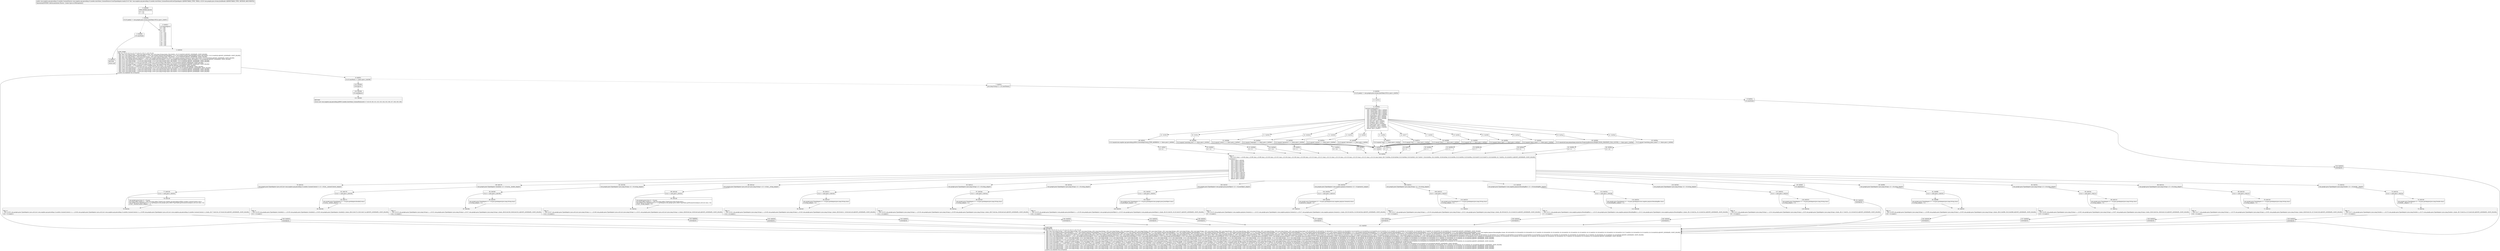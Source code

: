 digraph "CFG forcom.mapbox.api.geocoding.v5.models.AutoValue_CarmenFeature.GsonTypeAdapter.read(Lcom\/google\/gson\/stream\/JsonReader;)Lcom\/mapbox\/api\/geocoding\/v5\/models\/CarmenFeature;" {
Node_0 [shape=record,label="{0\:\ 0x0000|MTH_ENTER_BLOCK\l|r0 = r21\lr1 = r22\l}"];
Node_1 [shape=record,label="{1\:\ 0x000b|if (r22.peek() != com.google.gson.stream.JsonToken.NULL) goto L_0x0011\l}"];
Node_2 [shape=record,label="{2\:\ 0x000d|r22.nextNull()\l}"];
Node_3 [shape=record,label="{3\:\ 0x0010|RETURN\l|return null\l}"];
Node_4 [shape=record,label="{4\:\ 0x0011|r22.beginObject()\lr6 = null\lr7 = null\lr8 = null\lr9 = null\lr10 = null\lr11 = null\lr12 = null\lr13 = null\lr14 = null\lr15 = null\lr16 = null\lr17 = null\lr18 = null\lr19 = null\lr20 = null\l}"];
Node_5 [shape=record,label="{5\:\ 0x0028|LOOP_START\lPHI: r6 r7 r8 r9 r10 r11 r12 r13 r14 r15 r16 r17 r18 r19 r20 \l  PHI: (r6v1 java.lang.String) = (r6v0 java.lang.String), (r6v2 java.lang.String) binds: [B:4:0x0011, B:122:0x0028] A[DONT_GENERATE, DONT_INLINE]\l  PHI: (r7v1 com.mapbox.geojson.BoundingBox) = (r7v0 com.mapbox.geojson.BoundingBox), (r7v2 com.mapbox.geojson.BoundingBox) binds: [B:4:0x0011, B:122:0x0028] A[DONT_GENERATE, DONT_INLINE]\l  PHI: (r8v1 java.lang.String) = (r8v0 java.lang.String), (r8v2 java.lang.String) binds: [B:4:0x0011, B:122:0x0028] A[DONT_GENERATE, DONT_INLINE]\l  PHI: (r9v1 com.mapbox.geojson.Geometry) = (r9v0 com.mapbox.geojson.Geometry), (r9v2 com.mapbox.geojson.Geometry) binds: [B:4:0x0011, B:122:0x0028] A[DONT_GENERATE, DONT_INLINE]\l  PHI: (r10v1 com.google.gson.JsonObject) = (r10v0 com.google.gson.JsonObject), (r10v2 com.google.gson.JsonObject) binds: [B:4:0x0011, B:122:0x0028] A[DONT_GENERATE, DONT_INLINE]\l  PHI: (r11v1 java.lang.String) = (r11v0 java.lang.String), (r11v2 java.lang.String) binds: [B:4:0x0011, B:122:0x0028] A[DONT_GENERATE, DONT_INLINE]\l  PHI: (r12v1 java.lang.String) = (r12v0 java.lang.String), (r12v2 java.lang.String) binds: [B:4:0x0011, B:122:0x0028] A[DONT_GENERATE, DONT_INLINE]\l  PHI: (r13v1 java.util.List) = (r13v0 java.util.List), (r13v2 java.util.List) binds: [B:4:0x0011, B:122:0x0028] A[DONT_GENERATE, DONT_INLINE]\l  PHI: (r14v1 java.lang.String) = (r14v0 java.lang.String), (r14v2 java.lang.String) binds: [B:4:0x0011, B:122:0x0028] A[DONT_GENERATE, DONT_INLINE]\l  PHI: (r15v1 double[]) = (r15v0 double[]), (r15v2 double[]) binds: [B:4:0x0011, B:122:0x0028] A[DONT_GENERATE, DONT_INLINE]\l  PHI: (r16v1 java.util.List) = (r16v0 java.util.List), (r16v2 java.util.List) binds: [B:4:0x0011, B:122:0x0028] A[DONT_GENERATE, DONT_INLINE]\l  PHI: (r17v1 java.lang.Double) = (r17v0 java.lang.Double), (r17v2 java.lang.Double) binds: [B:4:0x0011, B:122:0x0028] A[DONT_GENERATE, DONT_INLINE]\l  PHI: (r18v1 java.lang.String) = (r18v0 java.lang.String), (r18v2 java.lang.String) binds: [B:4:0x0011, B:122:0x0028] A[DONT_GENERATE, DONT_INLINE]\l  PHI: (r19v1 java.lang.String) = (r19v0 java.lang.String), (r19v2 java.lang.String) binds: [B:4:0x0011, B:122:0x0028] A[DONT_GENERATE, DONT_INLINE]\l  PHI: (r20v1 java.lang.String) = (r20v0 java.lang.String), (r20v2 java.lang.String) binds: [B:4:0x0011, B:122:0x0028] A[DONT_GENERATE, DONT_INLINE]\lLOOP:0: B:5:0x0028\-\>B:122:0x0028\l}"];
Node_6 [shape=record,label="{6\:\ 0x002c|if (r22.hasNext() == false) goto L_0x0266\l}"];
Node_7 [shape=record,label="{7\:\ 0x002e|java.lang.String r2 = r22.nextName()\l}"];
Node_8 [shape=record,label="{8\:\ 0x0038|if (r22.peek() != com.google.gson.stream.JsonToken.NULL) goto L_0x003e\l}"];
Node_9 [shape=record,label="{9\:\ 0x003a|r22.nextNull()\l}"];
Node_10 [shape=record,label="{10\:\ 0x003e}"];
Node_11 [shape=record,label="{11\:\ 0x0044|switch(r2.hashCode()) \{\l    case \-1613589672: goto L_0x00e0;\l    case \-1364013995: goto L_0x00d5;\l    case \-1351923665: goto L_0x00ca;\l    case \-1147692044: goto L_0x00bf;\l    case \-1072291771: goto L_0x00b4;\l    case \-926053069: goto L_0x00aa;\l    case \-266148157: goto L_0x00a0;\l    case \-265946254: goto L_0x0096;\l    case 3355: goto L_0x008c;\l    case 3017257: goto L_0x0082;\l    case 3556653: goto L_0x0077;\l    case 3575610: goto L_0x006c;\l    case 108474201: goto L_0x0060;\l    case 951530927: goto L_0x0054;\l    case 1846020210: goto L_0x0049;\l    default: goto L_0x0047;\l\}\l}"];
Node_12 [shape=record,label="{12\:\ 0x0049}"];
Node_13 [shape=record,label="{13\:\ 0x004f|if (r2.equals(\"geometry\") == false) goto L_0x00eb\l}"];
Node_14 [shape=record,label="{14\:\ 0x0051|r2 = 3\l}"];
Node_15 [shape=record,label="{15\:\ 0x0054}"];
Node_16 [shape=record,label="{16\:\ 0x005a|if (r2.equals(\"context\") == false) goto L_0x00eb\l}"];
Node_17 [shape=record,label="{17\:\ 0x005c|r2 = 10\l}"];
Node_18 [shape=record,label="{18\:\ 0x0060}"];
Node_19 [shape=record,label="{19\:\ 0x0066|if (r2.equals(\"relevance\") == false) goto L_0x00eb\l}"];
Node_20 [shape=record,label="{20\:\ 0x0068|r2 = 11\l}"];
Node_21 [shape=record,label="{21\:\ 0x006c}"];
Node_22 [shape=record,label="{22\:\ 0x0072|if (r2.equals(\"type\") == false) goto L_0x00eb\l}"];
Node_23 [shape=record,label="{23\:\ 0x0074|r2 = 0\l}"];
Node_24 [shape=record,label="{24\:\ 0x0077}"];
Node_25 [shape=record,label="{25\:\ 0x007d|if (r2.equals(\"text\") == false) goto L_0x00eb\l}"];
Node_26 [shape=record,label="{26\:\ 0x007f|r2 = 5\l}"];
Node_27 [shape=record,label="{27\:\ 0x0082}"];
Node_28 [shape=record,label="{28\:\ 0x0088|if (r2.equals(\"bbox\") == false) goto L_0x00eb\l}"];
Node_29 [shape=record,label="{29\:\ 0x008a|r2 = 1\l}"];
Node_30 [shape=record,label="{30\:\ 0x008c}"];
Node_31 [shape=record,label="{31\:\ 0x0092|if (r2.equals(\"id\") == false) goto L_0x00eb\l}"];
Node_32 [shape=record,label="{32\:\ 0x0094|r2 = 2\l}"];
Node_33 [shape=record,label="{33\:\ 0x0096}"];
Node_34 [shape=record,label="{34\:\ 0x009c|if (r2.equals(\"place_type\") == false) goto L_0x00eb\l}"];
Node_35 [shape=record,label="{35\:\ 0x009e|r2 = 7\l}"];
Node_36 [shape=record,label="{36\:\ 0x00a0}"];
Node_37 [shape=record,label="{37\:\ 0x00a6|if (r2.equals(\"place_name\") == false) goto L_0x00eb\l}"];
Node_38 [shape=record,label="{38\:\ 0x00a8|r2 = 6\l}"];
Node_39 [shape=record,label="{39\:\ 0x00aa}"];
Node_40 [shape=record,label="{40\:\ 0x00b0|if (r2.equals(mil.nga.geopackage.projection.ProjectionRetriever.PROJECTIONS_PROPERTY_FILE_SUFFIX) == false) goto L_0x00eb\l}"];
Node_41 [shape=record,label="{41\:\ 0x00b2|r2 = 4\l}"];
Node_42 [shape=record,label="{42\:\ 0x00b4}"];
Node_43 [shape=record,label="{43\:\ 0x00ba|if (r2.equals(\"matching_place_name\") == false) goto L_0x00eb\l}"];
Node_44 [shape=record,label="{44\:\ 0x00bc|r2 = 13\l}"];
Node_45 [shape=record,label="{45\:\ 0x00bf}"];
Node_46 [shape=record,label="{46\:\ 0x00c5|if (r2.equals(com.mapbox.api.geocoding.p009v5.GeocodingCriteria.TYPE_ADDRESS) == false) goto L_0x00eb\l}"];
Node_47 [shape=record,label="{47\:\ 0x00c7|r2 = 8\l}"];
Node_48 [shape=record,label="{48\:\ 0x00ca}"];
Node_49 [shape=record,label="{49\:\ 0x00d0|if (r2.equals(\"matching_text\") == false) goto L_0x00eb\l}"];
Node_50 [shape=record,label="{50\:\ 0x00d2|r2 = 12\l}"];
Node_51 [shape=record,label="{51\:\ 0x00d5}"];
Node_52 [shape=record,label="{52\:\ 0x00db|if (r2.equals(\"center\") == false) goto L_0x00eb\l}"];
Node_53 [shape=record,label="{53\:\ 0x00dd|r2 = 9\l}"];
Node_54 [shape=record,label="{54\:\ 0x00e0}"];
Node_55 [shape=record,label="{55\:\ 0x00e6|if (r2.equals(\"language\") == false) goto L_0x00eb\l}"];
Node_56 [shape=record,label="{56\:\ 0x00e8|r2 = 14\l}"];
Node_57 [shape=record,label="{57\:\ 0x00eb|r2 = 65535\l}"];
Node_58 [shape=record,label="{58\:\ 0x00ec|PHI: r2 \l  PHI: (r2v3 char) = (r2v94 char), (r2v96 char), (r2v98 char), (r2v100 char), (r2v102 char), (r2v104 char), (r2v106 char), (r2v108 char), (r2v110 char), (r2v112 char), (r2v114 char), (r2v116 char), (r2v118 char), (r2v120 char), (r2v122 char), (r2v124 char) binds: [B:57:0x00eb, B:56:0x00e8, B:53:0x00dd, B:50:0x00d2, B:47:0x00c7, B:44:0x00bc, B:41:0x00b2, B:38:0x00a8, B:35:0x009e, B:32:0x0094, B:29:0x008a, B:26:0x007f, B:23:0x0074, B:20:0x0068, B:17:0x005c, B:14:0x0051] A[DONT_GENERATE, DONT_INLINE]\l|switch(r2) \{\l    case 0: goto L_0x024f;\l    case 1: goto L_0x0238;\l    case 2: goto L_0x0221;\l    case 3: goto L_0x020a;\l    case 4: goto L_0x01f3;\l    case 5: goto L_0x01dc;\l    case 6: goto L_0x01c5;\l    case 7: goto L_0x01a4;\l    case 8: goto L_0x018d;\l    case 9: goto L_0x0176;\l    case 10: goto L_0x0154;\l    case 11: goto L_0x013c;\l    case 12: goto L_0x0124;\l    case 13: goto L_0x010c;\l    case 14: goto L_0x00f4;\l    default: goto L_0x00ef;\l\}\l}"];
Node_59 [shape=record,label="{59\:\ 0x00ef|r22.skipValue()\l}"];
Node_60 [shape=record,label="{60\:\ 0x00f4|com.google.gson.TypeAdapter\<java.lang.String\> r2 = r0.string_adapter\l}"];
Node_61 [shape=record,label="{61\:\ 0x00f6|if (r2 != null) goto L_0x0102\l}"];
Node_62 [shape=record,label="{62\:\ 0x00f8|com.google.gson.TypeAdapter r2 = r0.gson.getAdapter(java.lang.String.class)\lr0.string_adapter = r2\l}"];
Node_63 [shape=record,label="{63\:\ 0x0102|PHI: r2 \l  PHI: (r2v89 com.google.gson.TypeAdapter\<java.lang.String\>) = (r2v88 com.google.gson.TypeAdapter\<java.lang.String\>), (r2v93 com.google.gson.TypeAdapter\<java.lang.String\>) binds: [B:61:0x00f6, B:62:0x00f8] A[DONT_GENERATE, DONT_INLINE]\l|r20 = r2.read(r1)\l}"];
Node_64 [shape=record,label="{64\:\ 0x010c|com.google.gson.TypeAdapter\<java.lang.String\> r2 = r0.string_adapter\l}"];
Node_65 [shape=record,label="{65\:\ 0x010e|if (r2 != null) goto L_0x011a\l}"];
Node_66 [shape=record,label="{66\:\ 0x0110|com.google.gson.TypeAdapter r2 = r0.gson.getAdapter(java.lang.String.class)\lr0.string_adapter = r2\l}"];
Node_67 [shape=record,label="{67\:\ 0x011a|PHI: r2 \l  PHI: (r2v83 com.google.gson.TypeAdapter\<java.lang.String\>) = (r2v82 com.google.gson.TypeAdapter\<java.lang.String\>), (r2v87 com.google.gson.TypeAdapter\<java.lang.String\>) binds: [B:65:0x010e, B:66:0x0110] A[DONT_GENERATE, DONT_INLINE]\l|r19 = r2.read(r1)\l}"];
Node_68 [shape=record,label="{68\:\ 0x0124|com.google.gson.TypeAdapter\<java.lang.String\> r2 = r0.string_adapter\l}"];
Node_69 [shape=record,label="{69\:\ 0x0126|if (r2 != null) goto L_0x0132\l}"];
Node_70 [shape=record,label="{70\:\ 0x0128|com.google.gson.TypeAdapter r2 = r0.gson.getAdapter(java.lang.String.class)\lr0.string_adapter = r2\l}"];
Node_71 [shape=record,label="{71\:\ 0x0132|PHI: r2 \l  PHI: (r2v77 com.google.gson.TypeAdapter\<java.lang.String\>) = (r2v76 com.google.gson.TypeAdapter\<java.lang.String\>), (r2v81 com.google.gson.TypeAdapter\<java.lang.String\>) binds: [B:69:0x0126, B:70:0x0128] A[DONT_GENERATE, DONT_INLINE]\l|r18 = r2.read(r1)\l}"];
Node_72 [shape=record,label="{72\:\ 0x013c|com.google.gson.TypeAdapter\<java.lang.Double\> r2 = r0.double__adapter\l}"];
Node_73 [shape=record,label="{73\:\ 0x013e|if (r2 != null) goto L_0x014a\l}"];
Node_74 [shape=record,label="{74\:\ 0x0140|com.google.gson.TypeAdapter r2 = r0.gson.getAdapter(java.lang.Double.class)\lr0.double__adapter = r2\l}"];
Node_75 [shape=record,label="{75\:\ 0x014a|PHI: r2 \l  PHI: (r2v71 com.google.gson.TypeAdapter\<java.lang.Double\>) = (r2v70 com.google.gson.TypeAdapter\<java.lang.Double\>), (r2v75 com.google.gson.TypeAdapter\<java.lang.Double\>) binds: [B:73:0x013e, B:74:0x0140] A[DONT_GENERATE, DONT_INLINE]\l|r17 = r2.read(r1)\l}"];
Node_76 [shape=record,label="{76\:\ 0x0154|com.google.gson.TypeAdapter\<java.util.List\<com.mapbox.api.geocoding.v5.models.CarmenContext\>\> r2 = r0.list__carmenContext_adapter\l}"];
Node_77 [shape=record,label="{77\:\ 0x0156|if (r2 != null) goto L_0x016c\l}"];
Node_78 [shape=record,label="{78\:\ 0x0158|com.google.gson.Gson r2 = r0.gson\ljava.lang.reflect.Type[] r3 = new java.lang.reflect.Type[]\{com.mapbox.api.geocoding.p009v5.models.CarmenContext.class\}\lcom.google.gson.TypeAdapter r2 = r2.getAdapter(com.google.gson.reflect.TypeToken.getParameterized(java.util.List.class, r3))\lr0.list__carmenContext_adapter = r2\l}"];
Node_79 [shape=record,label="{79\:\ 0x016c|PHI: r2 \l  PHI: (r2v65 com.google.gson.TypeAdapter\<java.util.List\<com.mapbox.api.geocoding.v5.models.CarmenContext\>\>) = (r2v64 com.google.gson.TypeAdapter\<java.util.List\<com.mapbox.api.geocoding.v5.models.CarmenContext\>\>), (r2v69 com.google.gson.TypeAdapter\<java.util.List\<com.mapbox.api.geocoding.v5.models.CarmenContext\>\>) binds: [B:77:0x0156, B:78:0x0158] A[DONT_GENERATE, DONT_INLINE]\l|r16 = r2.read(r1)\l}"];
Node_80 [shape=record,label="{80\:\ 0x0176|com.google.gson.TypeAdapter\<double[]\> r2 = r0.array__double_adapter\l}"];
Node_81 [shape=record,label="{81\:\ 0x0178|if (r2 != null) goto L_0x0184\l}"];
Node_82 [shape=record,label="{82\:\ 0x017a|com.google.gson.TypeAdapter r2 = r0.gson.getAdapter(double[].class)\lr0.array__double_adapter = r2\l}"];
Node_83 [shape=record,label="{83\:\ 0x0184|PHI: r2 \l  PHI: (r2v59 com.google.gson.TypeAdapter\<double[]\>) = (r2v58 com.google.gson.TypeAdapter\<double[]\>), (r2v63 com.google.gson.TypeAdapter\<double[]\>) binds: [B:81:0x0178, B:82:0x017a] A[DONT_GENERATE, DONT_INLINE]\l|r15 = r2.read(r1)\l}"];
Node_84 [shape=record,label="{84\:\ 0x018d|com.google.gson.TypeAdapter\<java.lang.String\> r2 = r0.string_adapter\l}"];
Node_85 [shape=record,label="{85\:\ 0x018f|if (r2 != null) goto L_0x019b\l}"];
Node_86 [shape=record,label="{86\:\ 0x0191|com.google.gson.TypeAdapter r2 = r0.gson.getAdapter(java.lang.String.class)\lr0.string_adapter = r2\l}"];
Node_87 [shape=record,label="{87\:\ 0x019b|PHI: r2 \l  PHI: (r2v53 com.google.gson.TypeAdapter\<java.lang.String\>) = (r2v52 com.google.gson.TypeAdapter\<java.lang.String\>), (r2v57 com.google.gson.TypeAdapter\<java.lang.String\>) binds: [B:85:0x018f, B:86:0x0191] A[DONT_GENERATE, DONT_INLINE]\l|r14 = r2.read(r1)\l}"];
Node_88 [shape=record,label="{88\:\ 0x01a4|com.google.gson.TypeAdapter\<java.util.List\<java.lang.String\>\> r2 = r0.list__string_adapter\l}"];
Node_89 [shape=record,label="{89\:\ 0x01a6|if (r2 != null) goto L_0x01bc\l}"];
Node_90 [shape=record,label="{90\:\ 0x01a8|com.google.gson.Gson r2 = r0.gson\ljava.lang.reflect.Type[] r3 = new java.lang.reflect.Type[]\{java.lang.String.class\}\lcom.google.gson.TypeAdapter r2 = r2.getAdapter(com.google.gson.reflect.TypeToken.getParameterized(java.util.List.class, r3))\lr0.list__string_adapter = r2\l}"];
Node_91 [shape=record,label="{91\:\ 0x01bc|PHI: r2 \l  PHI: (r2v47 com.google.gson.TypeAdapter\<java.util.List\<java.lang.String\>\>) = (r2v46 com.google.gson.TypeAdapter\<java.util.List\<java.lang.String\>\>), (r2v51 com.google.gson.TypeAdapter\<java.util.List\<java.lang.String\>\>) binds: [B:89:0x01a6, B:90:0x01a8] A[DONT_GENERATE, DONT_INLINE]\l|r13 = r2.read(r1)\l}"];
Node_92 [shape=record,label="{92\:\ 0x01c5|com.google.gson.TypeAdapter\<java.lang.String\> r2 = r0.string_adapter\l}"];
Node_93 [shape=record,label="{93\:\ 0x01c7|if (r2 != null) goto L_0x01d3\l}"];
Node_94 [shape=record,label="{94\:\ 0x01c9|com.google.gson.TypeAdapter r2 = r0.gson.getAdapter(java.lang.String.class)\lr0.string_adapter = r2\l}"];
Node_95 [shape=record,label="{95\:\ 0x01d3|PHI: r2 \l  PHI: (r2v41 com.google.gson.TypeAdapter\<java.lang.String\>) = (r2v40 com.google.gson.TypeAdapter\<java.lang.String\>), (r2v45 com.google.gson.TypeAdapter\<java.lang.String\>) binds: [B:93:0x01c7, B:94:0x01c9] A[DONT_GENERATE, DONT_INLINE]\l|r12 = r2.read(r1)\l}"];
Node_96 [shape=record,label="{96\:\ 0x01dc|com.google.gson.TypeAdapter\<java.lang.String\> r2 = r0.string_adapter\l}"];
Node_97 [shape=record,label="{97\:\ 0x01de|if (r2 != null) goto L_0x01ea\l}"];
Node_98 [shape=record,label="{98\:\ 0x01e0|com.google.gson.TypeAdapter r2 = r0.gson.getAdapter(java.lang.String.class)\lr0.string_adapter = r2\l}"];
Node_99 [shape=record,label="{99\:\ 0x01ea|PHI: r2 \l  PHI: (r2v35 com.google.gson.TypeAdapter\<java.lang.String\>) = (r2v34 com.google.gson.TypeAdapter\<java.lang.String\>), (r2v39 com.google.gson.TypeAdapter\<java.lang.String\>) binds: [B:97:0x01de, B:98:0x01e0] A[DONT_GENERATE, DONT_INLINE]\l|r11 = r2.read(r1)\l}"];
Node_100 [shape=record,label="{100\:\ 0x01f3|com.google.gson.TypeAdapter\<com.google.gson.JsonObject\> r2 = r0.jsonObject_adapter\l}"];
Node_101 [shape=record,label="{101\:\ 0x01f5|if (r2 != null) goto L_0x0201\l}"];
Node_102 [shape=record,label="{102\:\ 0x01f7|com.google.gson.TypeAdapter r2 = r0.gson.getAdapter(com.google.gson.JsonObject.class)\lr0.jsonObject_adapter = r2\l}"];
Node_103 [shape=record,label="{103\:\ 0x0201|PHI: r2 \l  PHI: (r2v29 com.google.gson.TypeAdapter\<com.google.gson.JsonObject\>) = (r2v28 com.google.gson.TypeAdapter\<com.google.gson.JsonObject\>), (r2v33 com.google.gson.TypeAdapter\<com.google.gson.JsonObject\>) binds: [B:101:0x01f5, B:102:0x01f7] A[DONT_GENERATE, DONT_INLINE]\l|r10 = r2.read(r1)\l}"];
Node_104 [shape=record,label="{104\:\ 0x020a|com.google.gson.TypeAdapter\<com.mapbox.geojson.Geometry\> r2 = r0.geometry_adapter\l}"];
Node_105 [shape=record,label="{105\:\ 0x020c|if (r2 != null) goto L_0x0218\l}"];
Node_106 [shape=record,label="{106\:\ 0x020e|com.google.gson.TypeAdapter r2 = r0.gson.getAdapter(com.mapbox.geojson.Geometry.class)\lr0.geometry_adapter = r2\l}"];
Node_107 [shape=record,label="{107\:\ 0x0218|PHI: r2 \l  PHI: (r2v23 com.google.gson.TypeAdapter\<com.mapbox.geojson.Geometry\>) = (r2v22 com.google.gson.TypeAdapter\<com.mapbox.geojson.Geometry\>), (r2v27 com.google.gson.TypeAdapter\<com.mapbox.geojson.Geometry\>) binds: [B:105:0x020c, B:106:0x020e] A[DONT_GENERATE, DONT_INLINE]\l|r9 = r2.read(r1)\l}"];
Node_108 [shape=record,label="{108\:\ 0x0221|com.google.gson.TypeAdapter\<java.lang.String\> r2 = r0.string_adapter\l}"];
Node_109 [shape=record,label="{109\:\ 0x0223|if (r2 != null) goto L_0x022f\l}"];
Node_110 [shape=record,label="{110\:\ 0x0225|com.google.gson.TypeAdapter r2 = r0.gson.getAdapter(java.lang.String.class)\lr0.string_adapter = r2\l}"];
Node_111 [shape=record,label="{111\:\ 0x022f|PHI: r2 \l  PHI: (r2v17 com.google.gson.TypeAdapter\<java.lang.String\>) = (r2v16 com.google.gson.TypeAdapter\<java.lang.String\>), (r2v21 com.google.gson.TypeAdapter\<java.lang.String\>) binds: [B:109:0x0223, B:110:0x0225] A[DONT_GENERATE, DONT_INLINE]\l|r8 = r2.read(r1)\l}"];
Node_112 [shape=record,label="{112\:\ 0x0238|com.google.gson.TypeAdapter\<com.mapbox.geojson.BoundingBox\> r2 = r0.boundingBox_adapter\l}"];
Node_113 [shape=record,label="{113\:\ 0x023a|if (r2 != null) goto L_0x0246\l}"];
Node_114 [shape=record,label="{114\:\ 0x023c|com.google.gson.TypeAdapter r2 = r0.gson.getAdapter(com.mapbox.geojson.BoundingBox.class)\lr0.boundingBox_adapter = r2\l}"];
Node_115 [shape=record,label="{115\:\ 0x0246|PHI: r2 \l  PHI: (r2v11 com.google.gson.TypeAdapter\<com.mapbox.geojson.BoundingBox\>) = (r2v10 com.google.gson.TypeAdapter\<com.mapbox.geojson.BoundingBox\>), (r2v15 com.google.gson.TypeAdapter\<com.mapbox.geojson.BoundingBox\>) binds: [B:113:0x023a, B:114:0x023c] A[DONT_GENERATE, DONT_INLINE]\l|r7 = r2.read(r1)\l}"];
Node_116 [shape=record,label="{116\:\ 0x024f|com.google.gson.TypeAdapter\<java.lang.String\> r2 = r0.string_adapter\l}"];
Node_117 [shape=record,label="{117\:\ 0x0251|if (r2 != null) goto L_0x025d\l}"];
Node_118 [shape=record,label="{118\:\ 0x0253|com.google.gson.TypeAdapter r2 = r0.gson.getAdapter(java.lang.String.class)\lr0.string_adapter = r2\l}"];
Node_119 [shape=record,label="{119\:\ 0x025d|PHI: r2 \l  PHI: (r2v5 com.google.gson.TypeAdapter\<java.lang.String\>) = (r2v4 com.google.gson.TypeAdapter\<java.lang.String\>), (r2v9 com.google.gson.TypeAdapter\<java.lang.String\>) binds: [B:117:0x0251, B:118:0x0253] A[DONT_GENERATE, DONT_INLINE]\l|r6 = r2.read(r1)\l}"];
Node_120 [shape=record,label="{120\:\ 0x0266|r22.endObject()\l}"];
Node_121 [shape=record,label="{121\:\ 0x026f|RETURN\l|return new com.mapbox.api.geocoding.p009v5.models.AutoValue_CarmenFeature(r6, r7, r8, r9, r10, r11, r12, r13, r14, r15, r16, r17, r18, r19, r20)\l}"];
Node_122 [shape=record,label="{122\:\ 0x0028|LOOP_END\lSYNTHETIC\lPHI: r6 r7 r8 r9 r10 r11 r12 r13 r14 r15 r16 r17 r18 r19 r20 \l  PHI: (r6v2 java.lang.String) = (r6v3 java.lang.String), (r6v1 java.lang.String), (r6v1 java.lang.String), (r6v1 java.lang.String), (r6v1 java.lang.String), (r6v1 java.lang.String), (r6v1 java.lang.String), (r6v1 java.lang.String), (r6v1 java.lang.String), (r6v1 java.lang.String), (r6v1 java.lang.String), (r6v1 java.lang.String), (r6v1 java.lang.String), (r6v1 java.lang.String), (r6v1 java.lang.String), (r6v1 java.lang.String), (r6v1 java.lang.String) binds: [B:140:0x0028, B:139:0x0028, B:138:0x0028, B:137:0x0028, B:136:0x0028, B:135:0x0028, B:134:0x0028, B:133:0x0028, B:132:0x0028, B:131:0x0028, B:130:0x0028, B:129:0x0028, B:128:0x0028, B:127:0x0028, B:126:0x0028, B:125:0x0028, B:124:0x0028] A[DONT_GENERATE, DONT_INLINE]\l  PHI: (r7v2 com.mapbox.geojson.BoundingBox) = (r7v1 com.mapbox.geojson.BoundingBox), (r7v3 com.mapbox.geojson.BoundingBox), (r7v1 com.mapbox.geojson.BoundingBox), (r7v1 com.mapbox.geojson.BoundingBox), (r7v1 com.mapbox.geojson.BoundingBox), (r7v1 com.mapbox.geojson.BoundingBox), (r7v1 com.mapbox.geojson.BoundingBox), (r7v1 com.mapbox.geojson.BoundingBox), (r7v1 com.mapbox.geojson.BoundingBox), (r7v1 com.mapbox.geojson.BoundingBox), (r7v1 com.mapbox.geojson.BoundingBox), (r7v1 com.mapbox.geojson.BoundingBox), (r7v1 com.mapbox.geojson.BoundingBox), (r7v1 com.mapbox.geojson.BoundingBox), (r7v1 com.mapbox.geojson.BoundingBox), (r7v1 com.mapbox.geojson.BoundingBox), (r7v1 com.mapbox.geojson.BoundingBox) binds: [B:140:0x0028, B:139:0x0028, B:138:0x0028, B:137:0x0028, B:136:0x0028, B:135:0x0028, B:134:0x0028, B:133:0x0028, B:132:0x0028, B:131:0x0028, B:130:0x0028, B:129:0x0028, B:128:0x0028, B:127:0x0028, B:126:0x0028, B:125:0x0028, B:124:0x0028] A[DONT_GENERATE, DONT_INLINE]\l  PHI: (r8v2 java.lang.String) = (r8v1 java.lang.String), (r8v1 java.lang.String), (r8v3 java.lang.String), (r8v1 java.lang.String), (r8v1 java.lang.String), (r8v1 java.lang.String), (r8v1 java.lang.String), (r8v1 java.lang.String), (r8v1 java.lang.String), (r8v1 java.lang.String), (r8v1 java.lang.String), (r8v1 java.lang.String), (r8v1 java.lang.String), (r8v1 java.lang.String), (r8v1 java.lang.String), (r8v1 java.lang.String), (r8v1 java.lang.String) binds: [B:140:0x0028, B:139:0x0028, B:138:0x0028, B:137:0x0028, B:136:0x0028, B:135:0x0028, B:134:0x0028, B:133:0x0028, B:132:0x0028, B:131:0x0028, B:130:0x0028, B:129:0x0028, B:128:0x0028, B:127:0x0028, B:126:0x0028, B:125:0x0028, B:124:0x0028] A[DONT_GENERATE, DONT_INLINE]\l  PHI: (r9v2 com.mapbox.geojson.Geometry) = (r9v1 com.mapbox.geojson.Geometry), (r9v1 com.mapbox.geojson.Geometry), (r9v1 com.mapbox.geojson.Geometry), (r9v3 com.mapbox.geojson.Geometry), (r9v1 com.mapbox.geojson.Geometry), (r9v1 com.mapbox.geojson.Geometry), (r9v1 com.mapbox.geojson.Geometry), (r9v1 com.mapbox.geojson.Geometry), (r9v1 com.mapbox.geojson.Geometry), (r9v1 com.mapbox.geojson.Geometry), (r9v1 com.mapbox.geojson.Geometry), (r9v1 com.mapbox.geojson.Geometry), (r9v1 com.mapbox.geojson.Geometry), (r9v1 com.mapbox.geojson.Geometry), (r9v1 com.mapbox.geojson.Geometry), (r9v1 com.mapbox.geojson.Geometry), (r9v1 com.mapbox.geojson.Geometry) binds: [B:140:0x0028, B:139:0x0028, B:138:0x0028, B:137:0x0028, B:136:0x0028, B:135:0x0028, B:134:0x0028, B:133:0x0028, B:132:0x0028, B:131:0x0028, B:130:0x0028, B:129:0x0028, B:128:0x0028, B:127:0x0028, B:126:0x0028, B:125:0x0028, B:124:0x0028] A[DONT_GENERATE, DONT_INLINE]\l  PHI: (r10v2 com.google.gson.JsonObject) = (r10v1 com.google.gson.JsonObject), (r10v1 com.google.gson.JsonObject), (r10v1 com.google.gson.JsonObject), (r10v1 com.google.gson.JsonObject), (r10v3 com.google.gson.JsonObject), (r10v1 com.google.gson.JsonObject), (r10v1 com.google.gson.JsonObject), (r10v1 com.google.gson.JsonObject), (r10v1 com.google.gson.JsonObject), (r10v1 com.google.gson.JsonObject), (r10v1 com.google.gson.JsonObject), (r10v1 com.google.gson.JsonObject), (r10v1 com.google.gson.JsonObject), (r10v1 com.google.gson.JsonObject), (r10v1 com.google.gson.JsonObject), (r10v1 com.google.gson.JsonObject), (r10v1 com.google.gson.JsonObject) binds: [B:140:0x0028, B:139:0x0028, B:138:0x0028, B:137:0x0028, B:136:0x0028, B:135:0x0028, B:134:0x0028, B:133:0x0028, B:132:0x0028, B:131:0x0028, B:130:0x0028, B:129:0x0028, B:128:0x0028, B:127:0x0028, B:126:0x0028, B:125:0x0028, B:124:0x0028] A[DONT_GENERATE, DONT_INLINE]\l  PHI: (r11v2 java.lang.String) = (r11v1 java.lang.String), (r11v1 java.lang.String), (r11v1 java.lang.String), (r11v1 java.lang.String), (r11v1 java.lang.String), (r11v3 java.lang.String), (r11v1 java.lang.String), (r11v1 java.lang.String), (r11v1 java.lang.String), (r11v1 java.lang.String), (r11v1 java.lang.String), (r11v1 java.lang.String), (r11v1 java.lang.String), (r11v1 java.lang.String), (r11v1 java.lang.String), (r11v1 java.lang.String), (r11v1 java.lang.String) binds: [B:140:0x0028, B:139:0x0028, B:138:0x0028, B:137:0x0028, B:136:0x0028, B:135:0x0028, B:134:0x0028, B:133:0x0028, B:132:0x0028, B:131:0x0028, B:130:0x0028, B:129:0x0028, B:128:0x0028, B:127:0x0028, B:126:0x0028, B:125:0x0028, B:124:0x0028] A[DONT_GENERATE, DONT_INLINE]\l  PHI: (r12v2 java.lang.String) = (r12v1 java.lang.String), (r12v1 java.lang.String), (r12v1 java.lang.String), (r12v1 java.lang.String), (r12v1 java.lang.String), (r12v1 java.lang.String), (r12v3 java.lang.String), (r12v1 java.lang.String), (r12v1 java.lang.String), (r12v1 java.lang.String), (r12v1 java.lang.String), (r12v1 java.lang.String), (r12v1 java.lang.String), (r12v1 java.lang.String), (r12v1 java.lang.String), (r12v1 java.lang.String), (r12v1 java.lang.String) binds: [B:140:0x0028, B:139:0x0028, B:138:0x0028, B:137:0x0028, B:136:0x0028, B:135:0x0028, B:134:0x0028, B:133:0x0028, B:132:0x0028, B:131:0x0028, B:130:0x0028, B:129:0x0028, B:128:0x0028, B:127:0x0028, B:126:0x0028, B:125:0x0028, B:124:0x0028] A[DONT_GENERATE, DONT_INLINE]\l  PHI: (r13v2 java.util.List) = (r13v1 java.util.List), (r13v1 java.util.List), (r13v1 java.util.List), (r13v1 java.util.List), (r13v1 java.util.List), (r13v1 java.util.List), (r13v1 java.util.List), (r13v3 java.util.List), (r13v1 java.util.List), (r13v1 java.util.List), (r13v1 java.util.List), (r13v1 java.util.List), (r13v1 java.util.List), (r13v1 java.util.List), (r13v1 java.util.List), (r13v1 java.util.List), (r13v1 java.util.List) binds: [B:140:0x0028, B:139:0x0028, B:138:0x0028, B:137:0x0028, B:136:0x0028, B:135:0x0028, B:134:0x0028, B:133:0x0028, B:132:0x0028, B:131:0x0028, B:130:0x0028, B:129:0x0028, B:128:0x0028, B:127:0x0028, B:126:0x0028, B:125:0x0028, B:124:0x0028] A[DONT_GENERATE, DONT_INLINE]\l  PHI: (r14v2 java.lang.String) = (r14v1 java.lang.String), (r14v1 java.lang.String), (r14v1 java.lang.String), (r14v1 java.lang.String), (r14v1 java.lang.String), (r14v1 java.lang.String), (r14v1 java.lang.String), (r14v1 java.lang.String), (r14v3 java.lang.String), (r14v1 java.lang.String), (r14v1 java.lang.String), (r14v1 java.lang.String), (r14v1 java.lang.String), (r14v1 java.lang.String), (r14v1 java.lang.String), (r14v1 java.lang.String), (r14v1 java.lang.String) binds: [B:140:0x0028, B:139:0x0028, B:138:0x0028, B:137:0x0028, B:136:0x0028, B:135:0x0028, B:134:0x0028, B:133:0x0028, B:132:0x0028, B:131:0x0028, B:130:0x0028, B:129:0x0028, B:128:0x0028, B:127:0x0028, B:126:0x0028, B:125:0x0028, B:124:0x0028] A[DONT_GENERATE, DONT_INLINE]\l  PHI: (r15v2 double[]) = (r15v1 double[]), (r15v1 double[]), (r15v1 double[]), (r15v1 double[]), (r15v1 double[]), (r15v1 double[]), (r15v1 double[]), (r15v1 double[]), (r15v1 double[]), (r15v3 double[]), (r15v1 double[]), (r15v1 double[]), (r15v1 double[]), (r15v1 double[]), (r15v1 double[]), (r15v1 double[]), (r15v1 double[]) binds: [B:140:0x0028, B:139:0x0028, B:138:0x0028, B:137:0x0028, B:136:0x0028, B:135:0x0028, B:134:0x0028, B:133:0x0028, B:132:0x0028, B:131:0x0028, B:130:0x0028, B:129:0x0028, B:128:0x0028, B:127:0x0028, B:126:0x0028, B:125:0x0028, B:124:0x0028] A[DONT_GENERATE, DONT_INLINE]\l  PHI: (r16v2 java.util.List) = (r16v1 java.util.List), (r16v1 java.util.List), (r16v1 java.util.List), (r16v1 java.util.List), (r16v1 java.util.List), (r16v1 java.util.List), (r16v1 java.util.List), (r16v1 java.util.List), (r16v1 java.util.List), (r16v1 java.util.List), (r16v3 java.util.List), (r16v1 java.util.List), (r16v1 java.util.List), (r16v1 java.util.List), (r16v1 java.util.List), (r16v1 java.util.List), (r16v1 java.util.List) binds: [B:140:0x0028, B:139:0x0028, B:138:0x0028, B:137:0x0028, B:136:0x0028, B:135:0x0028, B:134:0x0028, B:133:0x0028, B:132:0x0028, B:131:0x0028, B:130:0x0028, B:129:0x0028, B:128:0x0028, B:127:0x0028, B:126:0x0028, B:125:0x0028, B:124:0x0028] A[DONT_GENERATE, DONT_INLINE]\l  PHI: (r17v2 java.lang.Double) = (r17v1 java.lang.Double), (r17v1 java.lang.Double), (r17v1 java.lang.Double), (r17v1 java.lang.Double), (r17v1 java.lang.Double), (r17v1 java.lang.Double), (r17v1 java.lang.Double), (r17v1 java.lang.Double), (r17v1 java.lang.Double), (r17v1 java.lang.Double), (r17v1 java.lang.Double), (r17v3 java.lang.Double), (r17v1 java.lang.Double), (r17v1 java.lang.Double), (r17v1 java.lang.Double), (r17v1 java.lang.Double), (r17v1 java.lang.Double) binds: [B:140:0x0028, B:139:0x0028, B:138:0x0028, B:137:0x0028, B:136:0x0028, B:135:0x0028, B:134:0x0028, B:133:0x0028, B:132:0x0028, B:131:0x0028, B:130:0x0028, B:129:0x0028, B:128:0x0028, B:127:0x0028, B:126:0x0028, B:125:0x0028, B:124:0x0028] A[DONT_GENERATE, DONT_INLINE]\l  PHI: (r18v2 java.lang.String) = (r18v1 java.lang.String), (r18v1 java.lang.String), (r18v1 java.lang.String), (r18v1 java.lang.String), (r18v1 java.lang.String), (r18v1 java.lang.String), (r18v1 java.lang.String), (r18v1 java.lang.String), (r18v1 java.lang.String), (r18v1 java.lang.String), (r18v1 java.lang.String), (r18v1 java.lang.String), (r18v3 java.lang.String), (r18v1 java.lang.String), (r18v1 java.lang.String), (r18v1 java.lang.String), (r18v1 java.lang.String) binds: [B:140:0x0028, B:139:0x0028, B:138:0x0028, B:137:0x0028, B:136:0x0028, B:135:0x0028, B:134:0x0028, B:133:0x0028, B:132:0x0028, B:131:0x0028, B:130:0x0028, B:129:0x0028, B:128:0x0028, B:127:0x0028, B:126:0x0028, B:125:0x0028, B:124:0x0028] A[DONT_GENERATE, DONT_INLINE]\l  PHI: (r19v2 java.lang.String) = (r19v1 java.lang.String), (r19v1 java.lang.String), (r19v1 java.lang.String), (r19v1 java.lang.String), (r19v1 java.lang.String), (r19v1 java.lang.String), (r19v1 java.lang.String), (r19v1 java.lang.String), (r19v1 java.lang.String), (r19v1 java.lang.String), (r19v1 java.lang.String), (r19v1 java.lang.String), (r19v1 java.lang.String), (r19v3 java.lang.String), (r19v1 java.lang.String), (r19v1 java.lang.String), (r19v1 java.lang.String) binds: [B:140:0x0028, B:139:0x0028, B:138:0x0028, B:137:0x0028, B:136:0x0028, B:135:0x0028, B:134:0x0028, B:133:0x0028, B:132:0x0028, B:131:0x0028, B:130:0x0028, B:129:0x0028, B:128:0x0028, B:127:0x0028, B:126:0x0028, B:125:0x0028, B:124:0x0028] A[DONT_GENERATE, DONT_INLINE]\l  PHI: (r20v2 java.lang.String) = (r20v1 java.lang.String), (r20v1 java.lang.String), (r20v1 java.lang.String), (r20v1 java.lang.String), (r20v1 java.lang.String), (r20v1 java.lang.String), (r20v1 java.lang.String), (r20v1 java.lang.String), (r20v1 java.lang.String), (r20v1 java.lang.String), (r20v1 java.lang.String), (r20v1 java.lang.String), (r20v1 java.lang.String), (r20v1 java.lang.String), (r20v3 java.lang.String), (r20v1 java.lang.String), (r20v1 java.lang.String) binds: [B:140:0x0028, B:139:0x0028, B:138:0x0028, B:137:0x0028, B:136:0x0028, B:135:0x0028, B:134:0x0028, B:133:0x0028, B:132:0x0028, B:131:0x0028, B:130:0x0028, B:129:0x0028, B:128:0x0028, B:127:0x0028, B:126:0x0028, B:125:0x0028, B:124:0x0028] A[DONT_GENERATE, DONT_INLINE]\lLOOP:0: B:5:0x0028\-\>B:122:0x0028\l}"];
Node_123 [shape=record,label="{123\:\ 0x0266|SYNTHETIC\l}"];
Node_124 [shape=record,label="{124\:\ 0x0028|SYNTHETIC\l}"];
Node_125 [shape=record,label="{125\:\ 0x0028|SYNTHETIC\l}"];
Node_126 [shape=record,label="{126\:\ 0x0028|SYNTHETIC\l}"];
Node_127 [shape=record,label="{127\:\ 0x0028|SYNTHETIC\l}"];
Node_128 [shape=record,label="{128\:\ 0x0028|SYNTHETIC\l}"];
Node_129 [shape=record,label="{129\:\ 0x0028|SYNTHETIC\l}"];
Node_130 [shape=record,label="{130\:\ 0x0028|SYNTHETIC\l}"];
Node_131 [shape=record,label="{131\:\ 0x0028|SYNTHETIC\l}"];
Node_132 [shape=record,label="{132\:\ 0x0028|SYNTHETIC\l}"];
Node_133 [shape=record,label="{133\:\ 0x0028|SYNTHETIC\l}"];
Node_134 [shape=record,label="{134\:\ 0x0028|SYNTHETIC\l}"];
Node_135 [shape=record,label="{135\:\ 0x0028|SYNTHETIC\l}"];
Node_136 [shape=record,label="{136\:\ 0x0028|SYNTHETIC\l}"];
Node_137 [shape=record,label="{137\:\ 0x0028|SYNTHETIC\l}"];
Node_138 [shape=record,label="{138\:\ 0x0028|SYNTHETIC\l}"];
Node_139 [shape=record,label="{139\:\ 0x0028|SYNTHETIC\l}"];
Node_140 [shape=record,label="{140\:\ 0x0028|SYNTHETIC\l}"];
MethodNode[shape=record,label="{public com.mapbox.api.geocoding.v5.models.CarmenFeature com.mapbox.api.geocoding.v5.models.AutoValue_CarmenFeature.GsonTypeAdapter.read((r21v0 'this' com.mapbox.api.geocoding.v5.models.AutoValue_CarmenFeature$GsonTypeAdapter A[IMMUTABLE_TYPE, THIS]), (r22v0 com.google.gson.stream.JsonReader A[IMMUTABLE_TYPE, METHOD_ARGUMENT]))  | Annotation[SYSTEM, dalvik.annotation.Throws, \{value=[java.io.IOException]\}]\l}"];
MethodNode -> Node_0;
Node_0 -> Node_1;
Node_1 -> Node_2[style=dashed];
Node_1 -> Node_4;
Node_2 -> Node_3;
Node_4 -> Node_5;
Node_5 -> Node_6;
Node_6 -> Node_7[style=dashed];
Node_6 -> Node_123;
Node_7 -> Node_8;
Node_8 -> Node_9[style=dashed];
Node_8 -> Node_10;
Node_9 -> Node_124;
Node_10 -> Node_11;
Node_11 -> Node_12;
Node_11 -> Node_15;
Node_11 -> Node_18;
Node_11 -> Node_21;
Node_11 -> Node_24;
Node_11 -> Node_27;
Node_11 -> Node_30;
Node_11 -> Node_33;
Node_11 -> Node_36;
Node_11 -> Node_39;
Node_11 -> Node_42;
Node_11 -> Node_45;
Node_11 -> Node_48;
Node_11 -> Node_51;
Node_11 -> Node_54;
Node_11 -> Node_57;
Node_12 -> Node_13;
Node_13 -> Node_14[style=dashed];
Node_13 -> Node_57;
Node_14 -> Node_58;
Node_15 -> Node_16;
Node_16 -> Node_17[style=dashed];
Node_16 -> Node_57;
Node_17 -> Node_58;
Node_18 -> Node_19;
Node_19 -> Node_20[style=dashed];
Node_19 -> Node_57;
Node_20 -> Node_58;
Node_21 -> Node_22;
Node_22 -> Node_23[style=dashed];
Node_22 -> Node_57;
Node_23 -> Node_58;
Node_24 -> Node_25;
Node_25 -> Node_26[style=dashed];
Node_25 -> Node_57;
Node_26 -> Node_58;
Node_27 -> Node_28;
Node_28 -> Node_29[style=dashed];
Node_28 -> Node_57;
Node_29 -> Node_58;
Node_30 -> Node_31;
Node_31 -> Node_32[style=dashed];
Node_31 -> Node_57;
Node_32 -> Node_58;
Node_33 -> Node_34;
Node_34 -> Node_35[style=dashed];
Node_34 -> Node_57;
Node_35 -> Node_58;
Node_36 -> Node_37;
Node_37 -> Node_38[style=dashed];
Node_37 -> Node_57;
Node_38 -> Node_58;
Node_39 -> Node_40;
Node_40 -> Node_41[style=dashed];
Node_40 -> Node_57;
Node_41 -> Node_58;
Node_42 -> Node_43;
Node_43 -> Node_44[style=dashed];
Node_43 -> Node_57;
Node_44 -> Node_58;
Node_45 -> Node_46;
Node_46 -> Node_47[style=dashed];
Node_46 -> Node_57;
Node_47 -> Node_58;
Node_48 -> Node_49;
Node_49 -> Node_50[style=dashed];
Node_49 -> Node_57;
Node_50 -> Node_58;
Node_51 -> Node_52;
Node_52 -> Node_53[style=dashed];
Node_52 -> Node_57;
Node_53 -> Node_58;
Node_54 -> Node_55;
Node_55 -> Node_56[style=dashed];
Node_55 -> Node_57;
Node_56 -> Node_58;
Node_57 -> Node_58;
Node_58 -> Node_59;
Node_58 -> Node_60;
Node_58 -> Node_64;
Node_58 -> Node_68;
Node_58 -> Node_72;
Node_58 -> Node_76;
Node_58 -> Node_80;
Node_58 -> Node_84;
Node_58 -> Node_88;
Node_58 -> Node_92;
Node_58 -> Node_96;
Node_58 -> Node_100;
Node_58 -> Node_104;
Node_58 -> Node_108;
Node_58 -> Node_112;
Node_58 -> Node_116;
Node_59 -> Node_125;
Node_60 -> Node_61;
Node_61 -> Node_62[style=dashed];
Node_61 -> Node_63;
Node_62 -> Node_63;
Node_63 -> Node_126;
Node_64 -> Node_65;
Node_65 -> Node_66[style=dashed];
Node_65 -> Node_67;
Node_66 -> Node_67;
Node_67 -> Node_127;
Node_68 -> Node_69;
Node_69 -> Node_70[style=dashed];
Node_69 -> Node_71;
Node_70 -> Node_71;
Node_71 -> Node_128;
Node_72 -> Node_73;
Node_73 -> Node_74[style=dashed];
Node_73 -> Node_75;
Node_74 -> Node_75;
Node_75 -> Node_129;
Node_76 -> Node_77;
Node_77 -> Node_78[style=dashed];
Node_77 -> Node_79;
Node_78 -> Node_79;
Node_79 -> Node_130;
Node_80 -> Node_81;
Node_81 -> Node_82[style=dashed];
Node_81 -> Node_83;
Node_82 -> Node_83;
Node_83 -> Node_131;
Node_84 -> Node_85;
Node_85 -> Node_86[style=dashed];
Node_85 -> Node_87;
Node_86 -> Node_87;
Node_87 -> Node_132;
Node_88 -> Node_89;
Node_89 -> Node_90[style=dashed];
Node_89 -> Node_91;
Node_90 -> Node_91;
Node_91 -> Node_133;
Node_92 -> Node_93;
Node_93 -> Node_94[style=dashed];
Node_93 -> Node_95;
Node_94 -> Node_95;
Node_95 -> Node_134;
Node_96 -> Node_97;
Node_97 -> Node_98[style=dashed];
Node_97 -> Node_99;
Node_98 -> Node_99;
Node_99 -> Node_135;
Node_100 -> Node_101;
Node_101 -> Node_102[style=dashed];
Node_101 -> Node_103;
Node_102 -> Node_103;
Node_103 -> Node_136;
Node_104 -> Node_105;
Node_105 -> Node_106[style=dashed];
Node_105 -> Node_107;
Node_106 -> Node_107;
Node_107 -> Node_137;
Node_108 -> Node_109;
Node_109 -> Node_110[style=dashed];
Node_109 -> Node_111;
Node_110 -> Node_111;
Node_111 -> Node_138;
Node_112 -> Node_113;
Node_113 -> Node_114[style=dashed];
Node_113 -> Node_115;
Node_114 -> Node_115;
Node_115 -> Node_139;
Node_116 -> Node_117;
Node_117 -> Node_118[style=dashed];
Node_117 -> Node_119;
Node_118 -> Node_119;
Node_119 -> Node_140;
Node_120 -> Node_121;
Node_122 -> Node_5;
Node_123 -> Node_120;
Node_124 -> Node_122;
Node_125 -> Node_122;
Node_126 -> Node_122;
Node_127 -> Node_122;
Node_128 -> Node_122;
Node_129 -> Node_122;
Node_130 -> Node_122;
Node_131 -> Node_122;
Node_132 -> Node_122;
Node_133 -> Node_122;
Node_134 -> Node_122;
Node_135 -> Node_122;
Node_136 -> Node_122;
Node_137 -> Node_122;
Node_138 -> Node_122;
Node_139 -> Node_122;
Node_140 -> Node_122;
}

